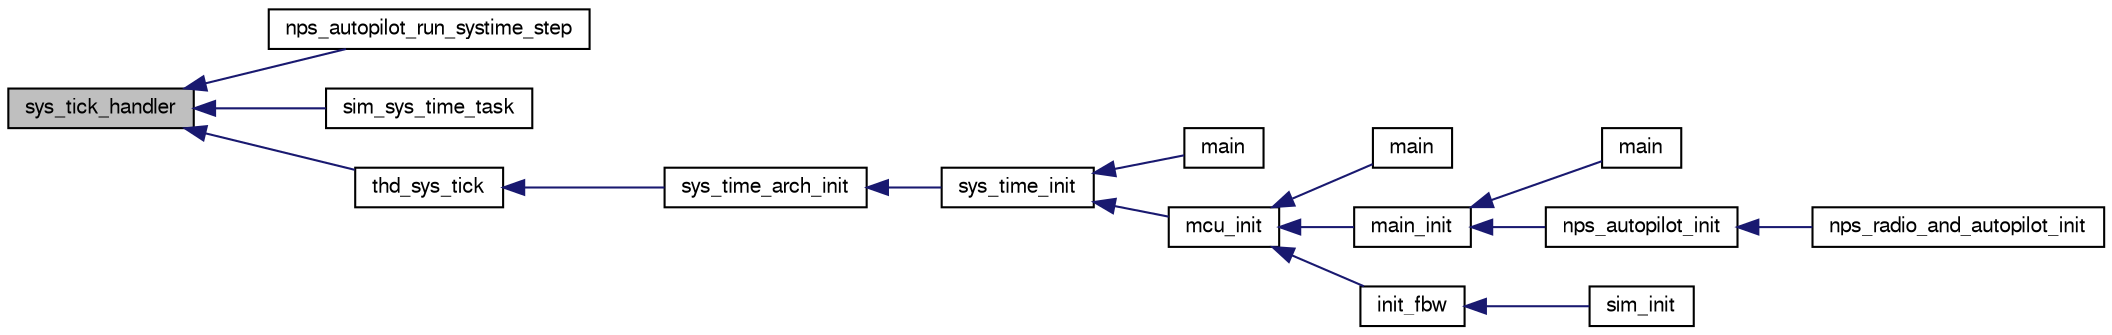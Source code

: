 digraph "sys_tick_handler"
{
  edge [fontname="FreeSans",fontsize="10",labelfontname="FreeSans",labelfontsize="10"];
  node [fontname="FreeSans",fontsize="10",shape=record];
  rankdir="LR";
  Node1 [label="sys_tick_handler",height=0.2,width=0.4,color="black", fillcolor="grey75", style="filled", fontcolor="black"];
  Node1 -> Node2 [dir="back",color="midnightblue",fontsize="10",style="solid",fontname="FreeSans"];
  Node2 [label="nps_autopilot_run_systime_step",height=0.2,width=0.4,color="black", fillcolor="white", style="filled",URL="$nps__autopilot__fixedwing_8c.html#a7ac376c868e8cec83ef082ac3beb9487"];
  Node1 -> Node3 [dir="back",color="midnightblue",fontsize="10",style="solid",fontname="FreeSans"];
  Node3 [label="sim_sys_time_task",height=0.2,width=0.4,color="black", fillcolor="white", style="filled",URL="$sim__ap_8c.html#ad4b81a07a0e1d3b8cad9a7a2af3d7d1b",tooltip="needs to be called at SYS_TIME_FREQUENCY "];
  Node1 -> Node4 [dir="back",color="midnightblue",fontsize="10",style="solid",fontname="FreeSans"];
  Node4 [label="thd_sys_tick",height=0.2,width=0.4,color="black", fillcolor="white", style="filled",URL="$chibios_2mcu__periph_2sys__time__arch_8c.html#a7173fd7c832d0c9c0d46705b12ba5895"];
  Node4 -> Node5 [dir="back",color="midnightblue",fontsize="10",style="solid",fontname="FreeSans"];
  Node5 [label="sys_time_arch_init",height=0.2,width=0.4,color="black", fillcolor="white", style="filled",URL="$sys__time_8h.html#a9b31c2feb846b96205ae20ea6883e1c4",tooltip="Initialize SysTick. "];
  Node5 -> Node6 [dir="back",color="midnightblue",fontsize="10",style="solid",fontname="FreeSans"];
  Node6 [label="sys_time_init",height=0.2,width=0.4,color="black", fillcolor="white", style="filled",URL="$sys__time_8h.html#a1e6b75f4db9128a3326d8a6283b0af43"];
  Node6 -> Node7 [dir="back",color="midnightblue",fontsize="10",style="solid",fontname="FreeSans"];
  Node7 [label="main",height=0.2,width=0.4,color="black", fillcolor="white", style="filled",URL="$usb__tunnel_8c.html#a840291bc02cba5474a4cb46a9b9566fe"];
  Node6 -> Node8 [dir="back",color="midnightblue",fontsize="10",style="solid",fontname="FreeSans"];
  Node8 [label="mcu_init",height=0.2,width=0.4,color="black", fillcolor="white", style="filled",URL="$group__mcu__periph.html#ga9af744358ff4b1e3e33d7dd170862f9b",tooltip="Microcontroller peripherals initialization. "];
  Node8 -> Node9 [dir="back",color="midnightblue",fontsize="10",style="solid",fontname="FreeSans"];
  Node9 [label="main",height=0.2,width=0.4,color="black", fillcolor="white", style="filled",URL="$uart__tunnel_8c.html#a840291bc02cba5474a4cb46a9b9566fe"];
  Node8 -> Node10 [dir="back",color="midnightblue",fontsize="10",style="solid",fontname="FreeSans"];
  Node10 [label="main_init",height=0.2,width=0.4,color="black", fillcolor="white", style="filled",URL="$demo__ahrs__actuators_8c.html#afaa8374e20b79aaf7cfcea5ad9467ab1"];
  Node10 -> Node11 [dir="back",color="midnightblue",fontsize="10",style="solid",fontname="FreeSans"];
  Node11 [label="main",height=0.2,width=0.4,color="black", fillcolor="white", style="filled",URL="$demo__ahrs__actuators_8c.html#a840291bc02cba5474a4cb46a9b9566fe"];
  Node10 -> Node12 [dir="back",color="midnightblue",fontsize="10",style="solid",fontname="FreeSans"];
  Node12 [label="nps_autopilot_init",height=0.2,width=0.4,color="black", fillcolor="white", style="filled",URL="$nps__autopilot__rotorcraft_8c.html#a3348493e992edd2442581c1d09446b4b"];
  Node12 -> Node13 [dir="back",color="midnightblue",fontsize="10",style="solid",fontname="FreeSans"];
  Node13 [label="nps_radio_and_autopilot_init",height=0.2,width=0.4,color="black", fillcolor="white", style="filled",URL="$nps__main__hitl_8c.html#a72ef549ee35deec8c017e83d9de38f66"];
  Node8 -> Node14 [dir="back",color="midnightblue",fontsize="10",style="solid",fontname="FreeSans"];
  Node14 [label="init_fbw",height=0.2,width=0.4,color="black", fillcolor="white", style="filled",URL="$fixedwing_2main__fbw_8h.html#ad86b7fe577a2414df2c7a5a9222aa45a"];
  Node14 -> Node15 [dir="back",color="midnightblue",fontsize="10",style="solid",fontname="FreeSans"];
  Node15 [label="sim_init",height=0.2,width=0.4,color="black", fillcolor="white", style="filled",URL="$sim__ap_8c.html#a739fbef2e03619a863b4d7fd8d0da157"];
}
